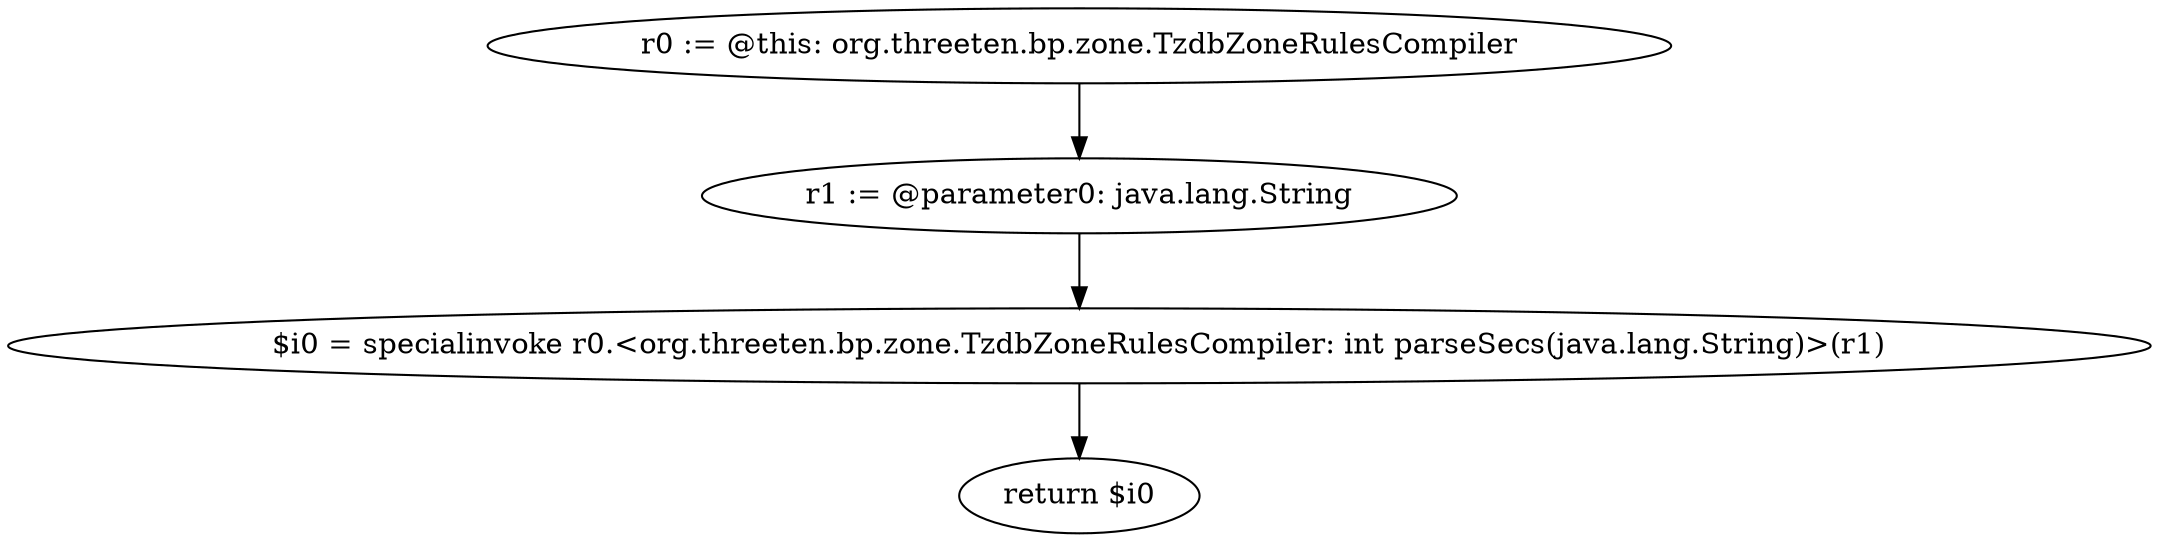 digraph "unitGraph" {
    "r0 := @this: org.threeten.bp.zone.TzdbZoneRulesCompiler"
    "r1 := @parameter0: java.lang.String"
    "$i0 = specialinvoke r0.<org.threeten.bp.zone.TzdbZoneRulesCompiler: int parseSecs(java.lang.String)>(r1)"
    "return $i0"
    "r0 := @this: org.threeten.bp.zone.TzdbZoneRulesCompiler"->"r1 := @parameter0: java.lang.String";
    "r1 := @parameter0: java.lang.String"->"$i0 = specialinvoke r0.<org.threeten.bp.zone.TzdbZoneRulesCompiler: int parseSecs(java.lang.String)>(r1)";
    "$i0 = specialinvoke r0.<org.threeten.bp.zone.TzdbZoneRulesCompiler: int parseSecs(java.lang.String)>(r1)"->"return $i0";
}
